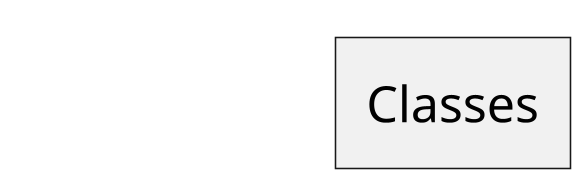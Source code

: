@startuml Test
skinparam classAttributeIconSize 0
skinparam classFontSize 16
skinparam classFontName Trebuchet MS
skinparam classBackgroundColor #F0F0F0
skinparam classBorderColor #585858
skinparam classArrowColor #585858
skinparam wrapWidth 400
skinparam RoundCorner 0
skinparam DefaultFontName Trebuchet MS
skinparam DefaultFontSize 16
skinparam ClassFontSize 16
skinparam TitleFontSize 20
skinparam ClassAttributeFontSize 12
skinparam ClassStereotypeFontSize 10
skinparam ArrowFontSize 10
skinparam Dpi 300
skinparam svgAntiAlias true
skinparam Linetype ortho
skinparam Nodesep 50
skinparam ranksep 75
skinparam groupInheritance 2
skinparam packageStyle Rectangle
!pragma layout elk

left to right direction

package Classes <<Rectangle>> {
}

hide members
@enduml

A --> B means A uses B in a function or parameter or return value
A ..> B means A calls B (B is static) or A depends on B